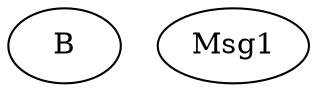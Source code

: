 digraph G {
graph [name=TMsg_DefDest_Fail]
node [pattern="TMsg_DefDest_Fail" toffs=0 tef=0 cpu=0 par=0]
edge[type="defdst"]
B[type="block" tperiod=1 patexit="true"];
Msg1[type="tmsg" fid=1 patentry="true"];
}
